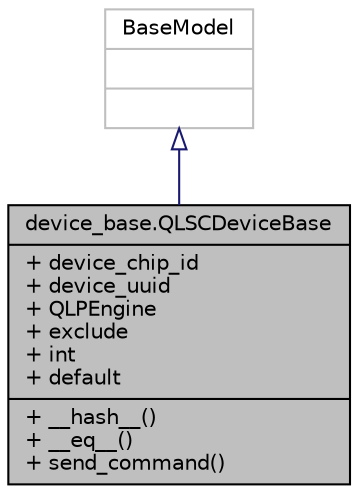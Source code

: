digraph "device_base.QLSCDeviceBase"
{
 // LATEX_PDF_SIZE
  edge [fontname="Helvetica",fontsize="10",labelfontname="Helvetica",labelfontsize="10"];
  node [fontname="Helvetica",fontsize="10",shape=record];
  Node1 [label="{device_base.QLSCDeviceBase\n|+ device_chip_id\l+ device_uuid\l+ QLPEngine\l+ exclude\l+ int\l+ default\l|+ __hash__()\l+ __eq__()\l+ send_command()\l}",height=0.2,width=0.4,color="black", fillcolor="grey75", style="filled", fontcolor="black",tooltip=" "];
  Node2 -> Node1 [dir="back",color="midnightblue",fontsize="10",style="solid",arrowtail="onormal",fontname="Helvetica"];
  Node2 [label="{BaseModel\n||}",height=0.2,width=0.4,color="grey75", fillcolor="white", style="filled",tooltip=" "];
}
